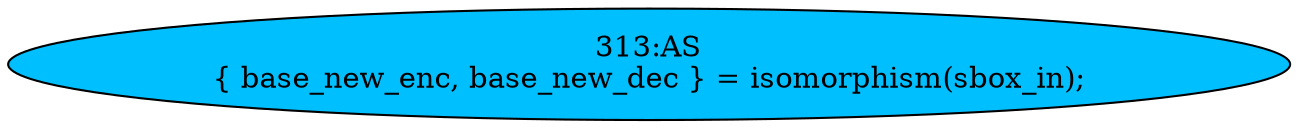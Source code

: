 strict digraph "" {
	node [label="\N"];
	"313:AS"	 [ast="<pyverilog.vparser.ast.Assign object at 0x7f8e5c698ed0>",
		def_var="['base_new_enc']",
		fillcolor=deepskyblue,
		label="313:AS
{ base_new_enc, base_new_dec } = isomorphism(sbox_in);",
		statements="[]",
		style=filled,
		typ=Assign,
		use_var="['isomorphism', 'sbox_in']"];
}

